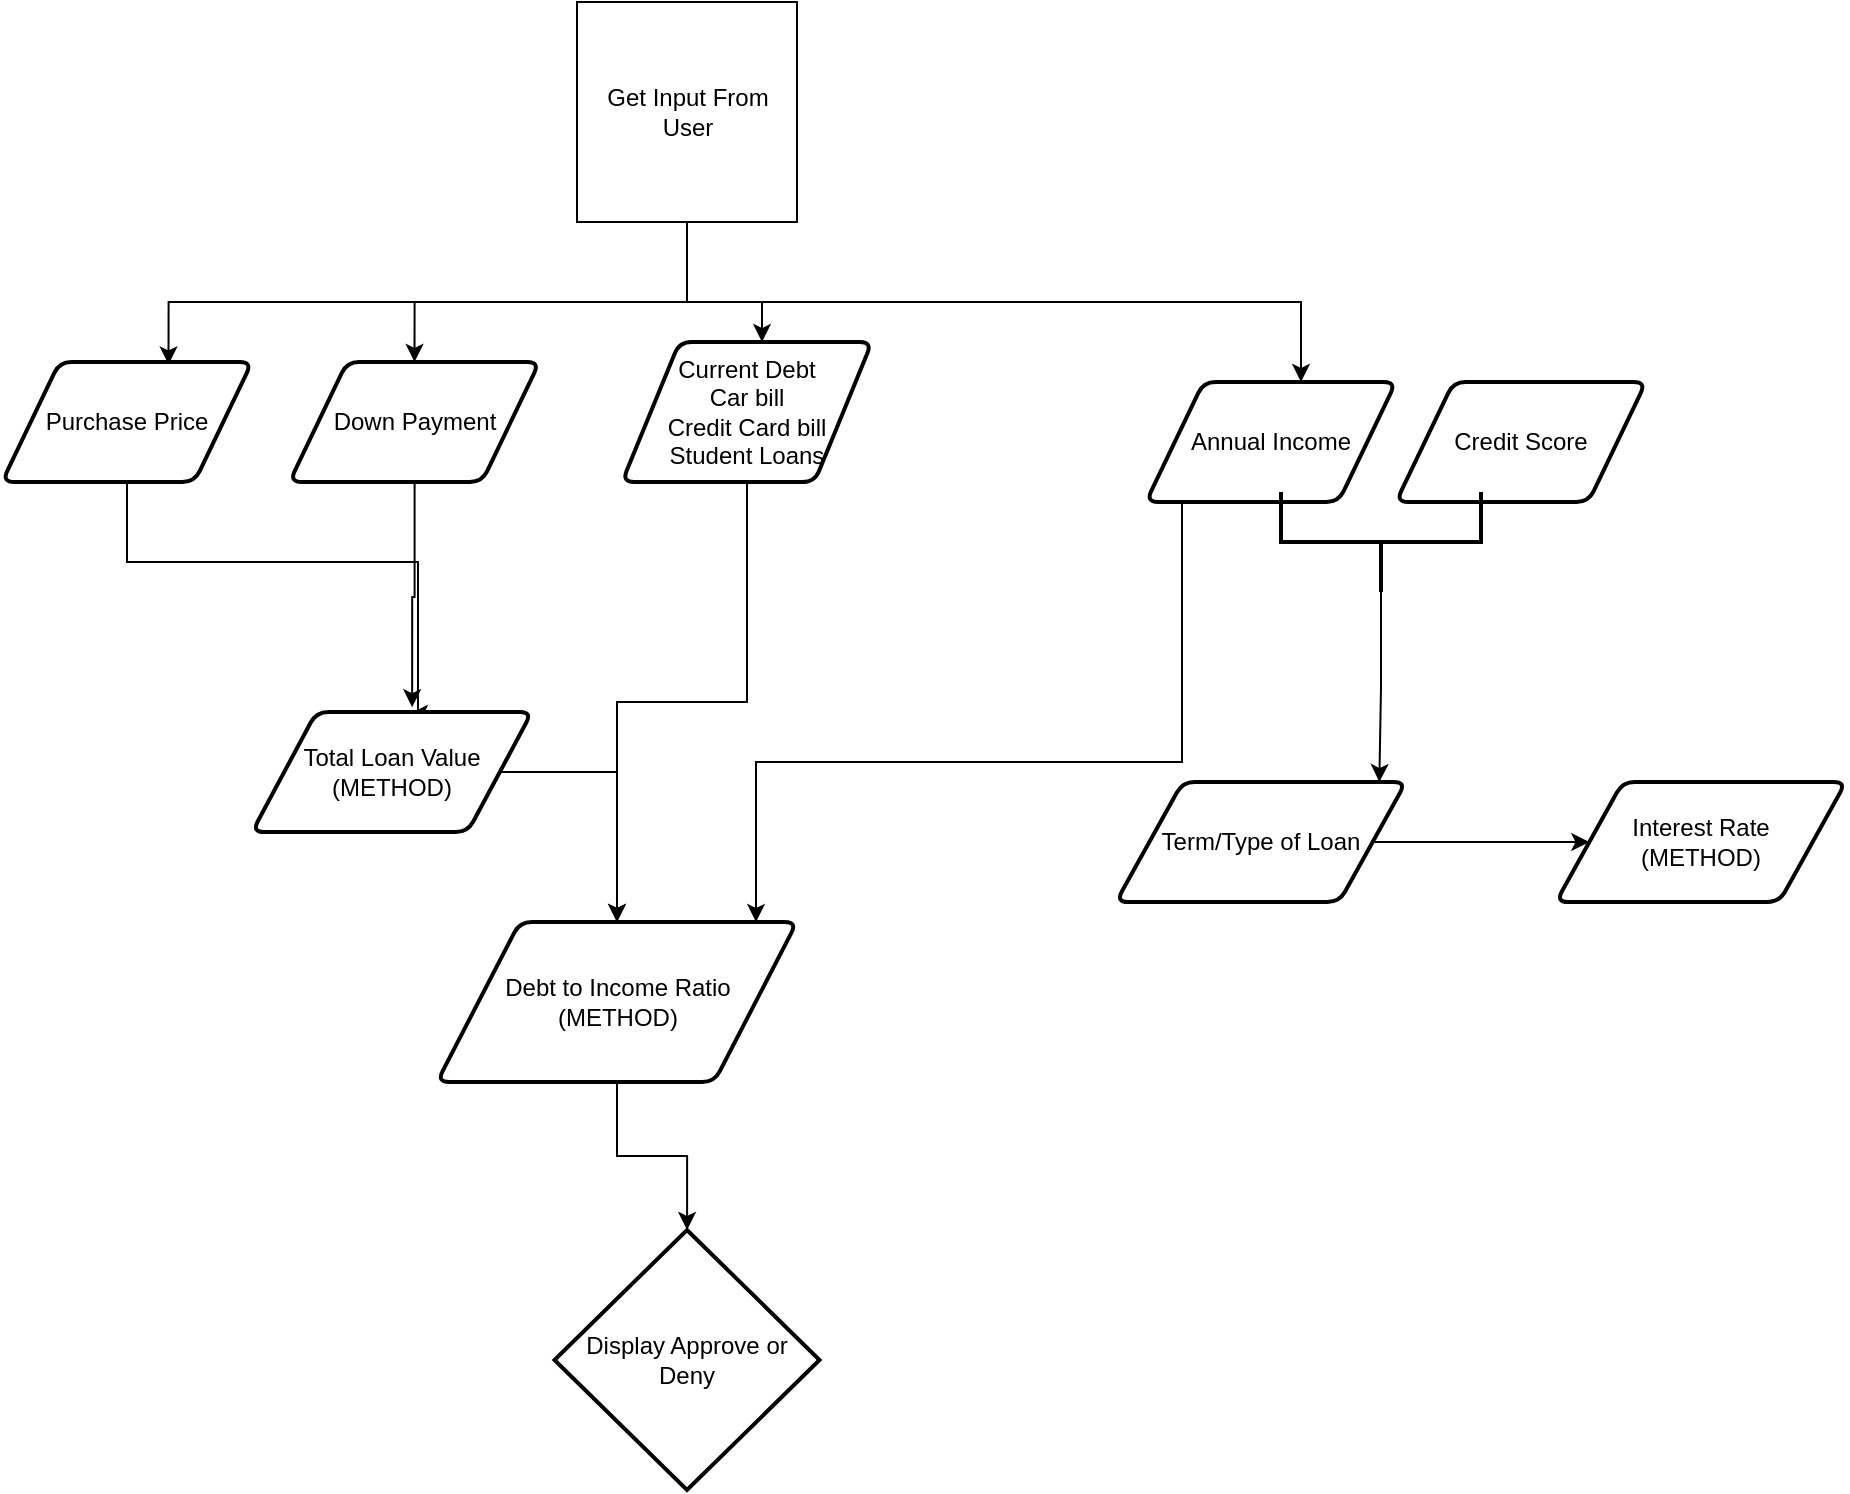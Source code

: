<mxfile version="14.6.13" type="device"><diagram name="Page-1" id="edf60f1a-56cd-e834-aa8a-f176f3a09ee4"><mxGraphModel dx="1004" dy="573" grid="1" gridSize="10" guides="1" tooltips="1" connect="1" arrows="1" fold="1" page="1" pageScale="1" pageWidth="1100" pageHeight="850" background="#ffffff" math="0" shadow="0"><root><mxCell id="0"/><mxCell id="1" parent="0"/><mxCell id="SWHNnITMlPrWmgxKLsz2-18" style="edgeStyle=orthogonalEdgeStyle;rounded=0;orthogonalLoop=1;jettySize=auto;html=1;entryX=0.5;entryY=0;entryDx=0;entryDy=0;" edge="1" parent="1" source="SWHNnITMlPrWmgxKLsz2-1" target="SWHNnITMlPrWmgxKLsz2-6"><mxGeometry relative="1" as="geometry"><Array as="points"><mxPoint x="403" y="220"/><mxPoint x="266" y="220"/></Array></mxGeometry></mxCell><mxCell id="SWHNnITMlPrWmgxKLsz2-19" style="edgeStyle=orthogonalEdgeStyle;rounded=0;orthogonalLoop=1;jettySize=auto;html=1;exitX=0.5;exitY=1;exitDx=0;exitDy=0;entryX=0.62;entryY=0;entryDx=0;entryDy=0;entryPerimeter=0;" edge="1" parent="1" source="SWHNnITMlPrWmgxKLsz2-1" target="SWHNnITMlPrWmgxKLsz2-4"><mxGeometry relative="1" as="geometry"><Array as="points"><mxPoint x="403" y="220"/><mxPoint x="710" y="220"/></Array></mxGeometry></mxCell><mxCell id="SWHNnITMlPrWmgxKLsz2-22" style="edgeStyle=orthogonalEdgeStyle;rounded=0;orthogonalLoop=1;jettySize=auto;html=1;exitX=0.5;exitY=1;exitDx=0;exitDy=0;entryX=0.666;entryY=0.02;entryDx=0;entryDy=0;entryPerimeter=0;" edge="1" parent="1" source="SWHNnITMlPrWmgxKLsz2-1" target="SWHNnITMlPrWmgxKLsz2-2"><mxGeometry relative="1" as="geometry"><Array as="points"><mxPoint x="403" y="220"/><mxPoint x="143" y="220"/></Array></mxGeometry></mxCell><mxCell id="SWHNnITMlPrWmgxKLsz2-47" style="edgeStyle=orthogonalEdgeStyle;rounded=0;orthogonalLoop=1;jettySize=auto;html=1;" edge="1" parent="1" source="SWHNnITMlPrWmgxKLsz2-1" target="SWHNnITMlPrWmgxKLsz2-45"><mxGeometry relative="1" as="geometry"><Array as="points"><mxPoint x="403" y="220"/><mxPoint x="440" y="220"/></Array></mxGeometry></mxCell><mxCell id="SWHNnITMlPrWmgxKLsz2-1" value="Get Input From User" style="whiteSpace=wrap;html=1;aspect=fixed;" vertex="1" parent="1"><mxGeometry x="347.5" y="70" width="110" height="110" as="geometry"/></mxCell><mxCell id="SWHNnITMlPrWmgxKLsz2-33" style="edgeStyle=orthogonalEdgeStyle;rounded=0;orthogonalLoop=1;jettySize=auto;html=1;entryX=0.564;entryY=0.013;entryDx=0;entryDy=0;entryPerimeter=0;" edge="1" parent="1" source="SWHNnITMlPrWmgxKLsz2-2" target="SWHNnITMlPrWmgxKLsz2-11"><mxGeometry relative="1" as="geometry"><mxPoint x="403" y="425" as="targetPoint"/><Array as="points"><mxPoint x="123" y="350"/><mxPoint x="268" y="350"/></Array></mxGeometry></mxCell><mxCell id="SWHNnITMlPrWmgxKLsz2-2" value="Purchase Price" style="shape=parallelogram;html=1;strokeWidth=2;perimeter=parallelogramPerimeter;whiteSpace=wrap;rounded=1;arcSize=12;size=0.23;" vertex="1" parent="1"><mxGeometry x="60" y="250" width="125" height="60" as="geometry"/></mxCell><mxCell id="SWHNnITMlPrWmgxKLsz2-60" style="edgeStyle=orthogonalEdgeStyle;rounded=0;orthogonalLoop=1;jettySize=auto;html=1;" edge="1" parent="1" source="SWHNnITMlPrWmgxKLsz2-4"><mxGeometry relative="1" as="geometry"><mxPoint x="437" y="530" as="targetPoint"/><Array as="points"><mxPoint x="650" y="450"/><mxPoint x="437" y="450"/></Array></mxGeometry></mxCell><mxCell id="SWHNnITMlPrWmgxKLsz2-4" value="Annual Income" style="shape=parallelogram;html=1;strokeWidth=2;perimeter=parallelogramPerimeter;whiteSpace=wrap;rounded=1;arcSize=12;size=0.23;" vertex="1" parent="1"><mxGeometry x="632" y="260" width="125" height="60" as="geometry"/></mxCell><mxCell id="SWHNnITMlPrWmgxKLsz2-36" style="edgeStyle=orthogonalEdgeStyle;rounded=0;orthogonalLoop=1;jettySize=auto;html=1;entryX=0.572;entryY=-0.04;entryDx=0;entryDy=0;entryPerimeter=0;" edge="1" parent="1" source="SWHNnITMlPrWmgxKLsz2-6" target="SWHNnITMlPrWmgxKLsz2-11"><mxGeometry relative="1" as="geometry"/></mxCell><mxCell id="SWHNnITMlPrWmgxKLsz2-6" value="Down Payment" style="shape=parallelogram;html=1;strokeWidth=2;perimeter=parallelogramPerimeter;whiteSpace=wrap;rounded=1;arcSize=12;size=0.23;" vertex="1" parent="1"><mxGeometry x="203.75" y="250" width="125" height="60" as="geometry"/></mxCell><mxCell id="SWHNnITMlPrWmgxKLsz2-44" style="edgeStyle=orthogonalEdgeStyle;rounded=0;orthogonalLoop=1;jettySize=auto;html=1;entryX=0;entryY=0.5;entryDx=0;entryDy=0;" edge="1" parent="1" source="SWHNnITMlPrWmgxKLsz2-8" target="SWHNnITMlPrWmgxKLsz2-39"><mxGeometry relative="1" as="geometry"/></mxCell><mxCell id="SWHNnITMlPrWmgxKLsz2-8" value="Term/Type of Loan" style="shape=parallelogram;html=1;strokeWidth=2;perimeter=parallelogramPerimeter;whiteSpace=wrap;rounded=1;arcSize=12;size=0.23;" vertex="1" parent="1"><mxGeometry x="617" y="460" width="145" height="60" as="geometry"/></mxCell><mxCell id="SWHNnITMlPrWmgxKLsz2-59" style="edgeStyle=orthogonalEdgeStyle;rounded=0;orthogonalLoop=1;jettySize=auto;html=1;entryX=0.5;entryY=0;entryDx=0;entryDy=0;" edge="1" parent="1" source="SWHNnITMlPrWmgxKLsz2-11" target="SWHNnITMlPrWmgxKLsz2-55"><mxGeometry relative="1" as="geometry"><Array as="points"><mxPoint x="368" y="455"/></Array></mxGeometry></mxCell><mxCell id="SWHNnITMlPrWmgxKLsz2-11" value="Total Loan Value&lt;br&gt;(METHOD)" style="shape=parallelogram;html=1;strokeWidth=2;perimeter=parallelogramPerimeter;whiteSpace=wrap;rounded=1;arcSize=12;size=0.23;" vertex="1" parent="1"><mxGeometry x="185" y="425" width="140" height="60" as="geometry"/></mxCell><mxCell id="SWHNnITMlPrWmgxKLsz2-15" value="Display Approve or Deny" style="strokeWidth=2;html=1;shape=mxgraph.flowchart.decision;whiteSpace=wrap;" vertex="1" parent="1"><mxGeometry x="336.25" y="684" width="132.5" height="130" as="geometry"/></mxCell><mxCell id="SWHNnITMlPrWmgxKLsz2-39" value="Interest Rate&lt;br&gt;(METHOD)" style="shape=parallelogram;html=1;strokeWidth=2;perimeter=parallelogramPerimeter;whiteSpace=wrap;rounded=1;arcSize=12;size=0.23;" vertex="1" parent="1"><mxGeometry x="837" y="460" width="145" height="60" as="geometry"/></mxCell><mxCell id="SWHNnITMlPrWmgxKLsz2-41" value="Credit Score" style="shape=parallelogram;html=1;strokeWidth=2;perimeter=parallelogramPerimeter;whiteSpace=wrap;rounded=1;arcSize=12;size=0.23;" vertex="1" parent="1"><mxGeometry x="757" y="260" width="125" height="60" as="geometry"/></mxCell><mxCell id="SWHNnITMlPrWmgxKLsz2-43" style="edgeStyle=orthogonalEdgeStyle;rounded=0;orthogonalLoop=1;jettySize=auto;html=1;entryX=0.908;entryY=0;entryDx=0;entryDy=0;entryPerimeter=0;" edge="1" parent="1" source="SWHNnITMlPrWmgxKLsz2-42" target="SWHNnITMlPrWmgxKLsz2-8"><mxGeometry relative="1" as="geometry"/></mxCell><mxCell id="SWHNnITMlPrWmgxKLsz2-42" value="" style="strokeWidth=2;html=1;shape=mxgraph.flowchart.annotation_2;align=left;labelPosition=right;pointerEvents=1;rotation=-90;" vertex="1" parent="1"><mxGeometry x="724.5" y="290" width="50" height="100" as="geometry"/></mxCell><mxCell id="SWHNnITMlPrWmgxKLsz2-57" style="edgeStyle=orthogonalEdgeStyle;rounded=0;orthogonalLoop=1;jettySize=auto;html=1;" edge="1" parent="1" source="SWHNnITMlPrWmgxKLsz2-45" target="SWHNnITMlPrWmgxKLsz2-55"><mxGeometry relative="1" as="geometry"/></mxCell><mxCell id="SWHNnITMlPrWmgxKLsz2-45" value="Current Debt&lt;br&gt;Car bill&lt;br&gt;Credit Card bill&lt;br&gt;Student Loans&lt;br&gt;" style="shape=parallelogram;html=1;strokeWidth=2;perimeter=parallelogramPerimeter;whiteSpace=wrap;rounded=1;arcSize=12;size=0.23;" vertex="1" parent="1"><mxGeometry x="370" y="240" width="125" height="70" as="geometry"/></mxCell><mxCell id="SWHNnITMlPrWmgxKLsz2-62" style="edgeStyle=orthogonalEdgeStyle;rounded=0;orthogonalLoop=1;jettySize=auto;html=1;" edge="1" parent="1" source="SWHNnITMlPrWmgxKLsz2-55" target="SWHNnITMlPrWmgxKLsz2-15"><mxGeometry relative="1" as="geometry"/></mxCell><mxCell id="SWHNnITMlPrWmgxKLsz2-55" value="Debt to Income Ratio&lt;br&gt;(METHOD)" style="shape=parallelogram;html=1;strokeWidth=2;perimeter=parallelogramPerimeter;whiteSpace=wrap;rounded=1;arcSize=12;size=0.23;" vertex="1" parent="1"><mxGeometry x="277.5" y="530" width="180" height="80" as="geometry"/></mxCell></root></mxGraphModel></diagram></mxfile>